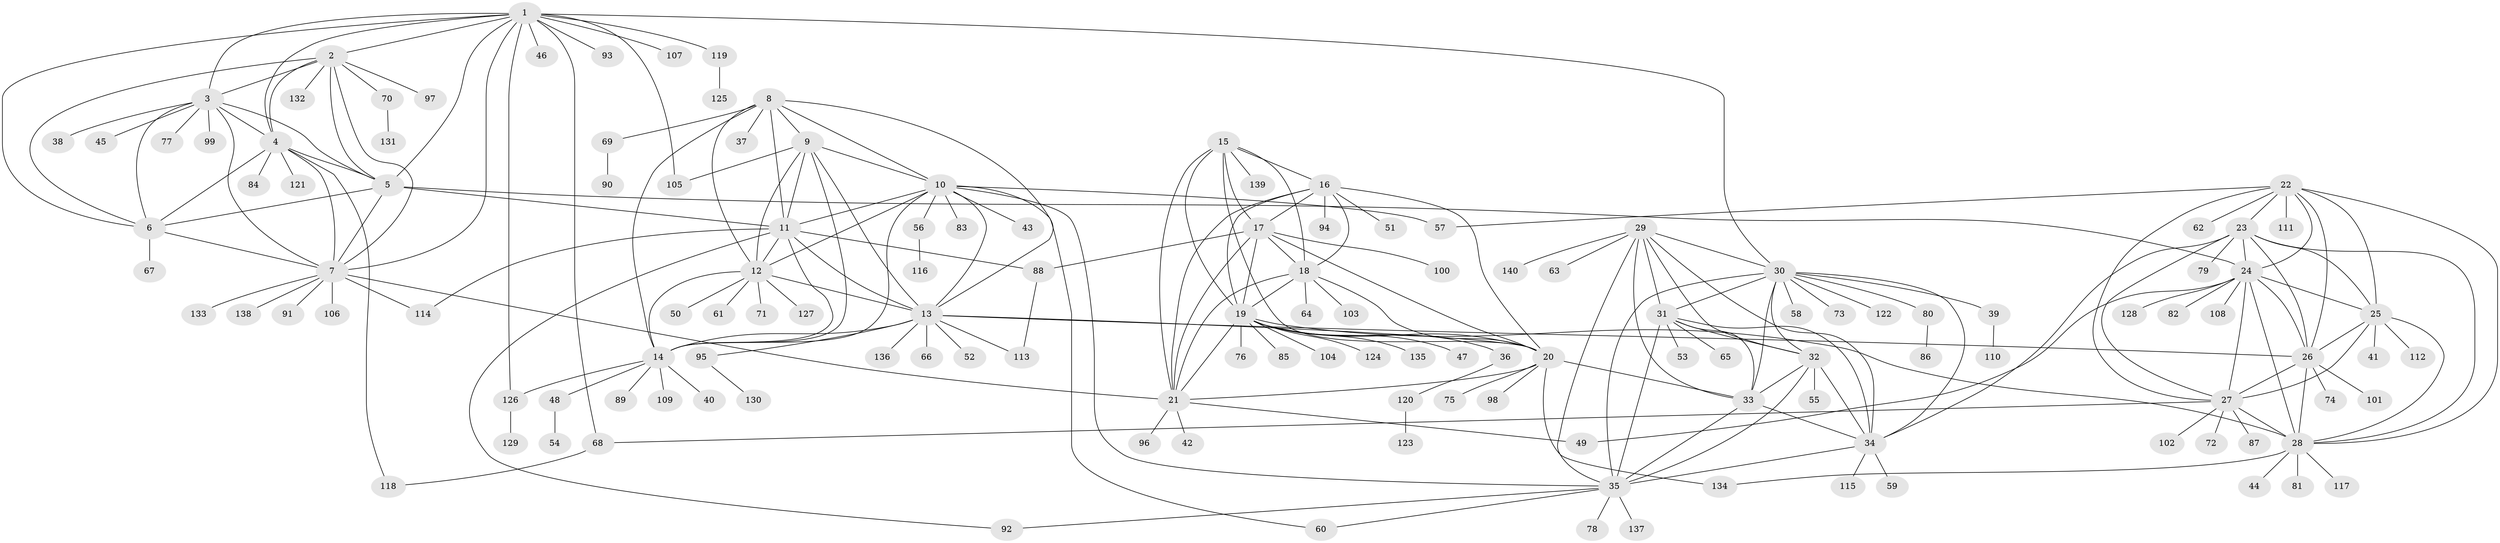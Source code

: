 // coarse degree distribution, {9: 0.014285714285714285, 8: 0.014285714285714285, 10: 0.04285714285714286, 6: 0.014285714285714285, 4: 0.014285714285714285, 1: 0.8142857142857143, 2: 0.02857142857142857, 11: 0.02857142857142857, 12: 0.02857142857142857}
// Generated by graph-tools (version 1.1) at 2025/58/03/04/25 21:58:45]
// undirected, 140 vertices, 232 edges
graph export_dot {
graph [start="1"]
  node [color=gray90,style=filled];
  1;
  2;
  3;
  4;
  5;
  6;
  7;
  8;
  9;
  10;
  11;
  12;
  13;
  14;
  15;
  16;
  17;
  18;
  19;
  20;
  21;
  22;
  23;
  24;
  25;
  26;
  27;
  28;
  29;
  30;
  31;
  32;
  33;
  34;
  35;
  36;
  37;
  38;
  39;
  40;
  41;
  42;
  43;
  44;
  45;
  46;
  47;
  48;
  49;
  50;
  51;
  52;
  53;
  54;
  55;
  56;
  57;
  58;
  59;
  60;
  61;
  62;
  63;
  64;
  65;
  66;
  67;
  68;
  69;
  70;
  71;
  72;
  73;
  74;
  75;
  76;
  77;
  78;
  79;
  80;
  81;
  82;
  83;
  84;
  85;
  86;
  87;
  88;
  89;
  90;
  91;
  92;
  93;
  94;
  95;
  96;
  97;
  98;
  99;
  100;
  101;
  102;
  103;
  104;
  105;
  106;
  107;
  108;
  109;
  110;
  111;
  112;
  113;
  114;
  115;
  116;
  117;
  118;
  119;
  120;
  121;
  122;
  123;
  124;
  125;
  126;
  127;
  128;
  129;
  130;
  131;
  132;
  133;
  134;
  135;
  136;
  137;
  138;
  139;
  140;
  1 -- 2;
  1 -- 3;
  1 -- 4;
  1 -- 5;
  1 -- 6;
  1 -- 7;
  1 -- 30;
  1 -- 46;
  1 -- 68;
  1 -- 93;
  1 -- 105;
  1 -- 107;
  1 -- 119;
  1 -- 126;
  2 -- 3;
  2 -- 4;
  2 -- 5;
  2 -- 6;
  2 -- 7;
  2 -- 70;
  2 -- 97;
  2 -- 132;
  3 -- 4;
  3 -- 5;
  3 -- 6;
  3 -- 7;
  3 -- 38;
  3 -- 45;
  3 -- 77;
  3 -- 99;
  4 -- 5;
  4 -- 6;
  4 -- 7;
  4 -- 84;
  4 -- 118;
  4 -- 121;
  5 -- 6;
  5 -- 7;
  5 -- 11;
  5 -- 24;
  6 -- 7;
  6 -- 67;
  7 -- 21;
  7 -- 91;
  7 -- 106;
  7 -- 114;
  7 -- 133;
  7 -- 138;
  8 -- 9;
  8 -- 10;
  8 -- 11;
  8 -- 12;
  8 -- 13;
  8 -- 14;
  8 -- 37;
  8 -- 69;
  9 -- 10;
  9 -- 11;
  9 -- 12;
  9 -- 13;
  9 -- 14;
  9 -- 105;
  10 -- 11;
  10 -- 12;
  10 -- 13;
  10 -- 14;
  10 -- 35;
  10 -- 43;
  10 -- 56;
  10 -- 57;
  10 -- 60;
  10 -- 83;
  11 -- 12;
  11 -- 13;
  11 -- 14;
  11 -- 88;
  11 -- 92;
  11 -- 114;
  12 -- 13;
  12 -- 14;
  12 -- 50;
  12 -- 61;
  12 -- 71;
  12 -- 127;
  13 -- 14;
  13 -- 20;
  13 -- 26;
  13 -- 52;
  13 -- 66;
  13 -- 95;
  13 -- 113;
  13 -- 136;
  14 -- 40;
  14 -- 48;
  14 -- 89;
  14 -- 109;
  14 -- 126;
  15 -- 16;
  15 -- 17;
  15 -- 18;
  15 -- 19;
  15 -- 20;
  15 -- 21;
  15 -- 139;
  16 -- 17;
  16 -- 18;
  16 -- 19;
  16 -- 20;
  16 -- 21;
  16 -- 51;
  16 -- 94;
  17 -- 18;
  17 -- 19;
  17 -- 20;
  17 -- 21;
  17 -- 88;
  17 -- 100;
  18 -- 19;
  18 -- 20;
  18 -- 21;
  18 -- 64;
  18 -- 103;
  19 -- 20;
  19 -- 21;
  19 -- 28;
  19 -- 36;
  19 -- 47;
  19 -- 76;
  19 -- 85;
  19 -- 104;
  19 -- 124;
  19 -- 135;
  20 -- 21;
  20 -- 33;
  20 -- 75;
  20 -- 98;
  20 -- 134;
  21 -- 42;
  21 -- 49;
  21 -- 96;
  22 -- 23;
  22 -- 24;
  22 -- 25;
  22 -- 26;
  22 -- 27;
  22 -- 28;
  22 -- 57;
  22 -- 62;
  22 -- 111;
  23 -- 24;
  23 -- 25;
  23 -- 26;
  23 -- 27;
  23 -- 28;
  23 -- 34;
  23 -- 79;
  24 -- 25;
  24 -- 26;
  24 -- 27;
  24 -- 28;
  24 -- 49;
  24 -- 82;
  24 -- 108;
  24 -- 128;
  25 -- 26;
  25 -- 27;
  25 -- 28;
  25 -- 41;
  25 -- 112;
  26 -- 27;
  26 -- 28;
  26 -- 74;
  26 -- 101;
  27 -- 28;
  27 -- 68;
  27 -- 72;
  27 -- 87;
  27 -- 102;
  28 -- 44;
  28 -- 81;
  28 -- 117;
  28 -- 134;
  29 -- 30;
  29 -- 31;
  29 -- 32;
  29 -- 33;
  29 -- 34;
  29 -- 35;
  29 -- 63;
  29 -- 140;
  30 -- 31;
  30 -- 32;
  30 -- 33;
  30 -- 34;
  30 -- 35;
  30 -- 39;
  30 -- 58;
  30 -- 73;
  30 -- 80;
  30 -- 122;
  31 -- 32;
  31 -- 33;
  31 -- 34;
  31 -- 35;
  31 -- 53;
  31 -- 65;
  32 -- 33;
  32 -- 34;
  32 -- 35;
  32 -- 55;
  33 -- 34;
  33 -- 35;
  34 -- 35;
  34 -- 59;
  34 -- 115;
  35 -- 60;
  35 -- 78;
  35 -- 92;
  35 -- 137;
  36 -- 120;
  39 -- 110;
  48 -- 54;
  56 -- 116;
  68 -- 118;
  69 -- 90;
  70 -- 131;
  80 -- 86;
  88 -- 113;
  95 -- 130;
  119 -- 125;
  120 -- 123;
  126 -- 129;
}
